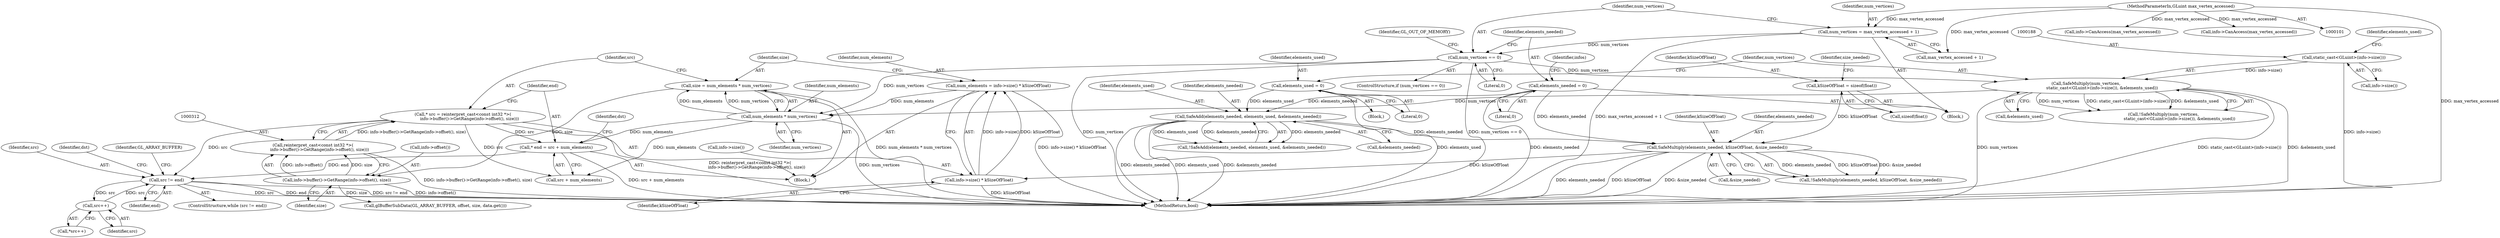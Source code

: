 digraph "0_Chrome_c13e1da62b5f5f0e6fe8c1f769a5a28415415244_2@pointer" {
"1000327" [label="(Call,src != end)"];
"1000339" [label="(Call,src++)"];
"1000327" [label="(Call,src != end)"];
"1000309" [label="(Call,* src = reinterpret_cast<const int32 *>(\n          info->buffer()->GetRange(info->offset(), size)))"];
"1000311" [label="(Call,reinterpret_cast<const int32 *>(\n          info->buffer()->GetRange(info->offset(), size)))"];
"1000313" [label="(Call,info->buffer()->GetRange(info->offset(), size))"];
"1000302" [label="(Call,size = num_elements * num_vertices)"];
"1000304" [label="(Call,num_elements * num_vertices)"];
"1000296" [label="(Call,num_elements = info->size() * kSizeOfFloat)"];
"1000298" [label="(Call,info->size() * kSizeOfFloat)"];
"1000216" [label="(Call,SafeMultiply(elements_needed, kSizeOfFloat, &size_needed))"];
"1000193" [label="(Call,SafeAdd(elements_needed, elements_used, &elements_needed))"];
"1000140" [label="(Call,elements_needed = 0)"];
"1000179" [label="(Call,elements_used = 0)"];
"1000205" [label="(Call,kSizeOfFloat = sizeof(float))"];
"1000185" [label="(Call,SafeMultiply(num_vertices,\n                        static_cast<GLuint>(info->size()), &elements_used))"];
"1000130" [label="(Call,num_vertices == 0)"];
"1000124" [label="(Call,num_vertices = max_vertex_accessed + 1)"];
"1000102" [label="(MethodParameterIn,GLuint max_vertex_accessed)"];
"1000187" [label="(Call,static_cast<GLuint>(info->size()))"];
"1000317" [label="(Call,* end = src + num_elements)"];
"1000294" [label="(Block,)"];
"1000190" [label="(Call,&elements_used)"];
"1000299" [label="(Call,info->size())"];
"1000124" [label="(Call,num_vertices = max_vertex_accessed + 1)"];
"1000338" [label="(Call,*src++)"];
"1000194" [label="(Identifier,elements_needed)"];
"1000177" [label="(Block,)"];
"1000192" [label="(Call,!SafeAdd(elements_needed, elements_used, &elements_needed))"];
"1000289" [label="(Call,info->CanAccess(max_vertex_accessed))"];
"1000329" [label="(Identifier,end)"];
"1000141" [label="(Identifier,elements_needed)"];
"1000313" [label="(Call,info->buffer()->GetRange(info->offset(), size))"];
"1000218" [label="(Identifier,kSizeOfFloat)"];
"1000186" [label="(Identifier,num_vertices)"];
"1000184" [label="(Call,!SafeMultiply(num_vertices,\n                        static_cast<GLuint>(info->size()), &elements_used))"];
"1000324" [label="(Identifier,dst)"];
"1000309" [label="(Call,* src = reinterpret_cast<const int32 *>(\n          info->buffer()->GetRange(info->offset(), size)))"];
"1000343" [label="(Identifier,GL_ARRAY_BUFFER)"];
"1000342" [label="(Call,glBufferSubData(GL_ARRAY_BUFFER, offset, size, data.get()))"];
"1000296" [label="(Call,num_elements = info->size() * kSizeOfFloat)"];
"1000195" [label="(Identifier,elements_used)"];
"1000314" [label="(Call,info->offset())"];
"1000125" [label="(Identifier,num_vertices)"];
"1000191" [label="(Identifier,elements_used)"];
"1000140" [label="(Call,elements_needed = 0)"];
"1000142" [label="(Literal,0)"];
"1000219" [label="(Call,&size_needed)"];
"1000315" [label="(Identifier,size)"];
"1000145" [label="(Identifier,infos)"];
"1000327" [label="(Call,src != end)"];
"1000217" [label="(Identifier,elements_needed)"];
"1000311" [label="(Call,reinterpret_cast<const int32 *>(\n          info->buffer()->GetRange(info->offset(), size)))"];
"1000211" [label="(Identifier,size_needed)"];
"1000187" [label="(Call,static_cast<GLuint>(info->size()))"];
"1000129" [label="(ControlStructure,if (num_vertices == 0))"];
"1000126" [label="(Call,max_vertex_accessed + 1)"];
"1000130" [label="(Call,num_vertices == 0)"];
"1000205" [label="(Call,kSizeOfFloat = sizeof(float))"];
"1000328" [label="(Identifier,src)"];
"1000318" [label="(Identifier,end)"];
"1000302" [label="(Call,size = num_elements * num_vertices)"];
"1000189" [label="(Call,info->size())"];
"1000135" [label="(Identifier,GL_OUT_OF_MEMORY)"];
"1000306" [label="(Identifier,num_vertices)"];
"1000326" [label="(ControlStructure,while (src != end))"];
"1000215" [label="(Call,!SafeMultiply(elements_needed, kSizeOfFloat, &size_needed))"];
"1000206" [label="(Identifier,kSizeOfFloat)"];
"1000319" [label="(Call,src + num_elements)"];
"1000298" [label="(Call,info->size() * kSizeOfFloat)"];
"1000196" [label="(Call,&elements_needed)"];
"1000180" [label="(Identifier,elements_used)"];
"1000102" [label="(MethodParameterIn,GLuint max_vertex_accessed)"];
"1000297" [label="(Identifier,num_elements)"];
"1000300" [label="(Identifier,kSizeOfFloat)"];
"1000303" [label="(Identifier,size)"];
"1000132" [label="(Literal,0)"];
"1000340" [label="(Identifier,src)"];
"1000304" [label="(Call,num_elements * num_vertices)"];
"1000365" [label="(MethodReturn,bool)"];
"1000104" [label="(Block,)"];
"1000317" [label="(Call,* end = src + num_elements)"];
"1000334" [label="(Identifier,dst)"];
"1000305" [label="(Identifier,num_elements)"];
"1000216" [label="(Call,SafeMultiply(elements_needed, kSizeOfFloat, &size_needed))"];
"1000172" [label="(Call,info->CanAccess(max_vertex_accessed))"];
"1000179" [label="(Call,elements_used = 0)"];
"1000193" [label="(Call,SafeAdd(elements_needed, elements_used, &elements_needed))"];
"1000181" [label="(Literal,0)"];
"1000131" [label="(Identifier,num_vertices)"];
"1000339" [label="(Call,src++)"];
"1000185" [label="(Call,SafeMultiply(num_vertices,\n                        static_cast<GLuint>(info->size()), &elements_used))"];
"1000207" [label="(Call,sizeof(float))"];
"1000310" [label="(Identifier,src)"];
"1000327" -> "1000326"  [label="AST: "];
"1000327" -> "1000329"  [label="CFG: "];
"1000328" -> "1000327"  [label="AST: "];
"1000329" -> "1000327"  [label="AST: "];
"1000334" -> "1000327"  [label="CFG: "];
"1000343" -> "1000327"  [label="CFG: "];
"1000327" -> "1000365"  [label="DDG: src"];
"1000327" -> "1000365"  [label="DDG: end"];
"1000327" -> "1000365"  [label="DDG: src != end"];
"1000339" -> "1000327"  [label="DDG: src"];
"1000309" -> "1000327"  [label="DDG: src"];
"1000317" -> "1000327"  [label="DDG: end"];
"1000327" -> "1000339"  [label="DDG: src"];
"1000339" -> "1000338"  [label="AST: "];
"1000339" -> "1000340"  [label="CFG: "];
"1000340" -> "1000339"  [label="AST: "];
"1000338" -> "1000339"  [label="CFG: "];
"1000309" -> "1000294"  [label="AST: "];
"1000309" -> "1000311"  [label="CFG: "];
"1000310" -> "1000309"  [label="AST: "];
"1000311" -> "1000309"  [label="AST: "];
"1000318" -> "1000309"  [label="CFG: "];
"1000309" -> "1000365"  [label="DDG: reinterpret_cast<const int32 *>(\n          info->buffer()->GetRange(info->offset(), size))"];
"1000311" -> "1000309"  [label="DDG: info->buffer()->GetRange(info->offset(), size)"];
"1000309" -> "1000317"  [label="DDG: src"];
"1000309" -> "1000319"  [label="DDG: src"];
"1000311" -> "1000313"  [label="CFG: "];
"1000312" -> "1000311"  [label="AST: "];
"1000313" -> "1000311"  [label="AST: "];
"1000311" -> "1000365"  [label="DDG: info->buffer()->GetRange(info->offset(), size)"];
"1000313" -> "1000311"  [label="DDG: info->offset()"];
"1000313" -> "1000311"  [label="DDG: size"];
"1000313" -> "1000315"  [label="CFG: "];
"1000314" -> "1000313"  [label="AST: "];
"1000315" -> "1000313"  [label="AST: "];
"1000313" -> "1000365"  [label="DDG: info->offset()"];
"1000302" -> "1000313"  [label="DDG: size"];
"1000313" -> "1000342"  [label="DDG: size"];
"1000302" -> "1000294"  [label="AST: "];
"1000302" -> "1000304"  [label="CFG: "];
"1000303" -> "1000302"  [label="AST: "];
"1000304" -> "1000302"  [label="AST: "];
"1000310" -> "1000302"  [label="CFG: "];
"1000302" -> "1000365"  [label="DDG: num_elements * num_vertices"];
"1000304" -> "1000302"  [label="DDG: num_elements"];
"1000304" -> "1000302"  [label="DDG: num_vertices"];
"1000304" -> "1000306"  [label="CFG: "];
"1000305" -> "1000304"  [label="AST: "];
"1000306" -> "1000304"  [label="AST: "];
"1000304" -> "1000365"  [label="DDG: num_vertices"];
"1000296" -> "1000304"  [label="DDG: num_elements"];
"1000185" -> "1000304"  [label="DDG: num_vertices"];
"1000130" -> "1000304"  [label="DDG: num_vertices"];
"1000304" -> "1000317"  [label="DDG: num_elements"];
"1000304" -> "1000319"  [label="DDG: num_elements"];
"1000296" -> "1000294"  [label="AST: "];
"1000296" -> "1000298"  [label="CFG: "];
"1000297" -> "1000296"  [label="AST: "];
"1000298" -> "1000296"  [label="AST: "];
"1000303" -> "1000296"  [label="CFG: "];
"1000296" -> "1000365"  [label="DDG: info->size() * kSizeOfFloat"];
"1000298" -> "1000296"  [label="DDG: info->size()"];
"1000298" -> "1000296"  [label="DDG: kSizeOfFloat"];
"1000298" -> "1000300"  [label="CFG: "];
"1000299" -> "1000298"  [label="AST: "];
"1000300" -> "1000298"  [label="AST: "];
"1000298" -> "1000365"  [label="DDG: kSizeOfFloat"];
"1000216" -> "1000298"  [label="DDG: kSizeOfFloat"];
"1000216" -> "1000215"  [label="AST: "];
"1000216" -> "1000219"  [label="CFG: "];
"1000217" -> "1000216"  [label="AST: "];
"1000218" -> "1000216"  [label="AST: "];
"1000219" -> "1000216"  [label="AST: "];
"1000215" -> "1000216"  [label="CFG: "];
"1000216" -> "1000365"  [label="DDG: &size_needed"];
"1000216" -> "1000365"  [label="DDG: elements_needed"];
"1000216" -> "1000365"  [label="DDG: kSizeOfFloat"];
"1000216" -> "1000215"  [label="DDG: elements_needed"];
"1000216" -> "1000215"  [label="DDG: kSizeOfFloat"];
"1000216" -> "1000215"  [label="DDG: &size_needed"];
"1000193" -> "1000216"  [label="DDG: elements_needed"];
"1000140" -> "1000216"  [label="DDG: elements_needed"];
"1000205" -> "1000216"  [label="DDG: kSizeOfFloat"];
"1000193" -> "1000192"  [label="AST: "];
"1000193" -> "1000196"  [label="CFG: "];
"1000194" -> "1000193"  [label="AST: "];
"1000195" -> "1000193"  [label="AST: "];
"1000196" -> "1000193"  [label="AST: "];
"1000192" -> "1000193"  [label="CFG: "];
"1000193" -> "1000365"  [label="DDG: elements_needed"];
"1000193" -> "1000365"  [label="DDG: elements_used"];
"1000193" -> "1000365"  [label="DDG: &elements_needed"];
"1000193" -> "1000192"  [label="DDG: elements_needed"];
"1000193" -> "1000192"  [label="DDG: elements_used"];
"1000193" -> "1000192"  [label="DDG: &elements_needed"];
"1000140" -> "1000193"  [label="DDG: elements_needed"];
"1000179" -> "1000193"  [label="DDG: elements_used"];
"1000140" -> "1000104"  [label="AST: "];
"1000140" -> "1000142"  [label="CFG: "];
"1000141" -> "1000140"  [label="AST: "];
"1000142" -> "1000140"  [label="AST: "];
"1000145" -> "1000140"  [label="CFG: "];
"1000140" -> "1000365"  [label="DDG: elements_needed"];
"1000179" -> "1000177"  [label="AST: "];
"1000179" -> "1000181"  [label="CFG: "];
"1000180" -> "1000179"  [label="AST: "];
"1000181" -> "1000179"  [label="AST: "];
"1000186" -> "1000179"  [label="CFG: "];
"1000179" -> "1000365"  [label="DDG: elements_used"];
"1000205" -> "1000104"  [label="AST: "];
"1000205" -> "1000207"  [label="CFG: "];
"1000206" -> "1000205"  [label="AST: "];
"1000207" -> "1000205"  [label="AST: "];
"1000211" -> "1000205"  [label="CFG: "];
"1000185" -> "1000184"  [label="AST: "];
"1000185" -> "1000190"  [label="CFG: "];
"1000186" -> "1000185"  [label="AST: "];
"1000187" -> "1000185"  [label="AST: "];
"1000190" -> "1000185"  [label="AST: "];
"1000184" -> "1000185"  [label="CFG: "];
"1000185" -> "1000365"  [label="DDG: num_vertices"];
"1000185" -> "1000365"  [label="DDG: static_cast<GLuint>(info->size())"];
"1000185" -> "1000365"  [label="DDG: &elements_used"];
"1000185" -> "1000184"  [label="DDG: num_vertices"];
"1000185" -> "1000184"  [label="DDG: static_cast<GLuint>(info->size())"];
"1000185" -> "1000184"  [label="DDG: &elements_used"];
"1000130" -> "1000185"  [label="DDG: num_vertices"];
"1000187" -> "1000185"  [label="DDG: info->size()"];
"1000130" -> "1000129"  [label="AST: "];
"1000130" -> "1000132"  [label="CFG: "];
"1000131" -> "1000130"  [label="AST: "];
"1000132" -> "1000130"  [label="AST: "];
"1000135" -> "1000130"  [label="CFG: "];
"1000141" -> "1000130"  [label="CFG: "];
"1000130" -> "1000365"  [label="DDG: num_vertices == 0"];
"1000130" -> "1000365"  [label="DDG: num_vertices"];
"1000124" -> "1000130"  [label="DDG: num_vertices"];
"1000124" -> "1000104"  [label="AST: "];
"1000124" -> "1000126"  [label="CFG: "];
"1000125" -> "1000124"  [label="AST: "];
"1000126" -> "1000124"  [label="AST: "];
"1000131" -> "1000124"  [label="CFG: "];
"1000124" -> "1000365"  [label="DDG: max_vertex_accessed + 1"];
"1000102" -> "1000124"  [label="DDG: max_vertex_accessed"];
"1000102" -> "1000101"  [label="AST: "];
"1000102" -> "1000365"  [label="DDG: max_vertex_accessed"];
"1000102" -> "1000126"  [label="DDG: max_vertex_accessed"];
"1000102" -> "1000172"  [label="DDG: max_vertex_accessed"];
"1000102" -> "1000289"  [label="DDG: max_vertex_accessed"];
"1000187" -> "1000189"  [label="CFG: "];
"1000188" -> "1000187"  [label="AST: "];
"1000189" -> "1000187"  [label="AST: "];
"1000191" -> "1000187"  [label="CFG: "];
"1000187" -> "1000365"  [label="DDG: info->size()"];
"1000317" -> "1000294"  [label="AST: "];
"1000317" -> "1000319"  [label="CFG: "];
"1000318" -> "1000317"  [label="AST: "];
"1000319" -> "1000317"  [label="AST: "];
"1000324" -> "1000317"  [label="CFG: "];
"1000317" -> "1000365"  [label="DDG: src + num_elements"];
}
